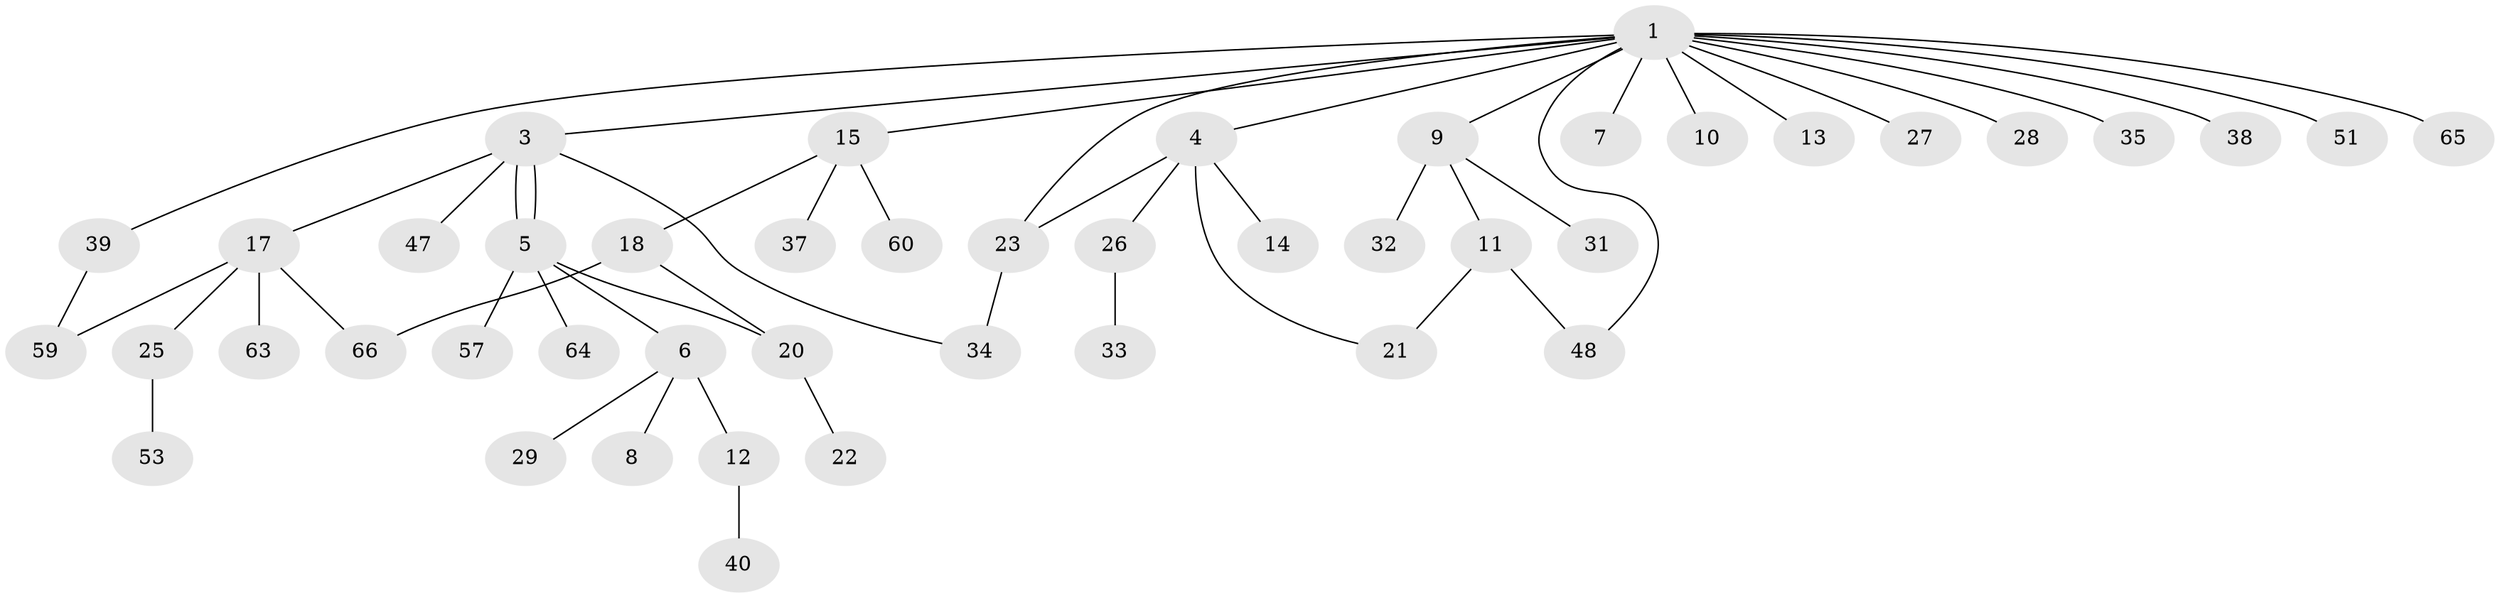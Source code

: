 // original degree distribution, {5: 0.06060606060606061, 13: 0.015151515151515152, 7: 0.030303030303030304, 6: 0.030303030303030304, 2: 0.22727272727272727, 1: 0.5151515151515151, 3: 0.10606060606060606, 4: 0.015151515151515152}
// Generated by graph-tools (version 1.1) at 2025/41/03/06/25 10:41:45]
// undirected, 45 vertices, 52 edges
graph export_dot {
graph [start="1"]
  node [color=gray90,style=filled];
  1 [super="+2"];
  3 [super="+24"];
  4 [super="+44"];
  5 [super="+19"];
  6 [super="+46"];
  7 [super="+42"];
  8 [super="+49"];
  9 [super="+30"];
  10;
  11 [super="+16"];
  12;
  13;
  14;
  15 [super="+54"];
  17 [super="+62"];
  18 [super="+43"];
  20;
  21 [super="+58"];
  22;
  23 [super="+36"];
  25 [super="+50"];
  26 [super="+45"];
  27;
  28;
  29;
  31;
  32;
  33 [super="+41"];
  34;
  35 [super="+55"];
  37;
  38;
  39;
  40;
  47;
  48 [super="+52"];
  51;
  53 [super="+56"];
  57;
  59 [super="+61"];
  60;
  63;
  64;
  65;
  66;
  1 -- 4;
  1 -- 13;
  1 -- 38;
  1 -- 65;
  1 -- 3;
  1 -- 35;
  1 -- 7;
  1 -- 39;
  1 -- 9;
  1 -- 10;
  1 -- 15;
  1 -- 48;
  1 -- 51;
  1 -- 27;
  1 -- 28;
  1 -- 23;
  3 -- 5;
  3 -- 5;
  3 -- 17;
  3 -- 34;
  3 -- 47;
  4 -- 14;
  4 -- 21;
  4 -- 23;
  4 -- 26;
  5 -- 6;
  5 -- 57;
  5 -- 64;
  5 -- 20;
  6 -- 8;
  6 -- 12;
  6 -- 29;
  9 -- 11;
  9 -- 31;
  9 -- 32;
  11 -- 48;
  11 -- 21;
  12 -- 40;
  15 -- 18;
  15 -- 37;
  15 -- 60;
  17 -- 25;
  17 -- 59;
  17 -- 63;
  17 -- 66;
  18 -- 20;
  18 -- 66;
  20 -- 22;
  23 -- 34;
  25 -- 53;
  26 -- 33;
  39 -- 59;
}

